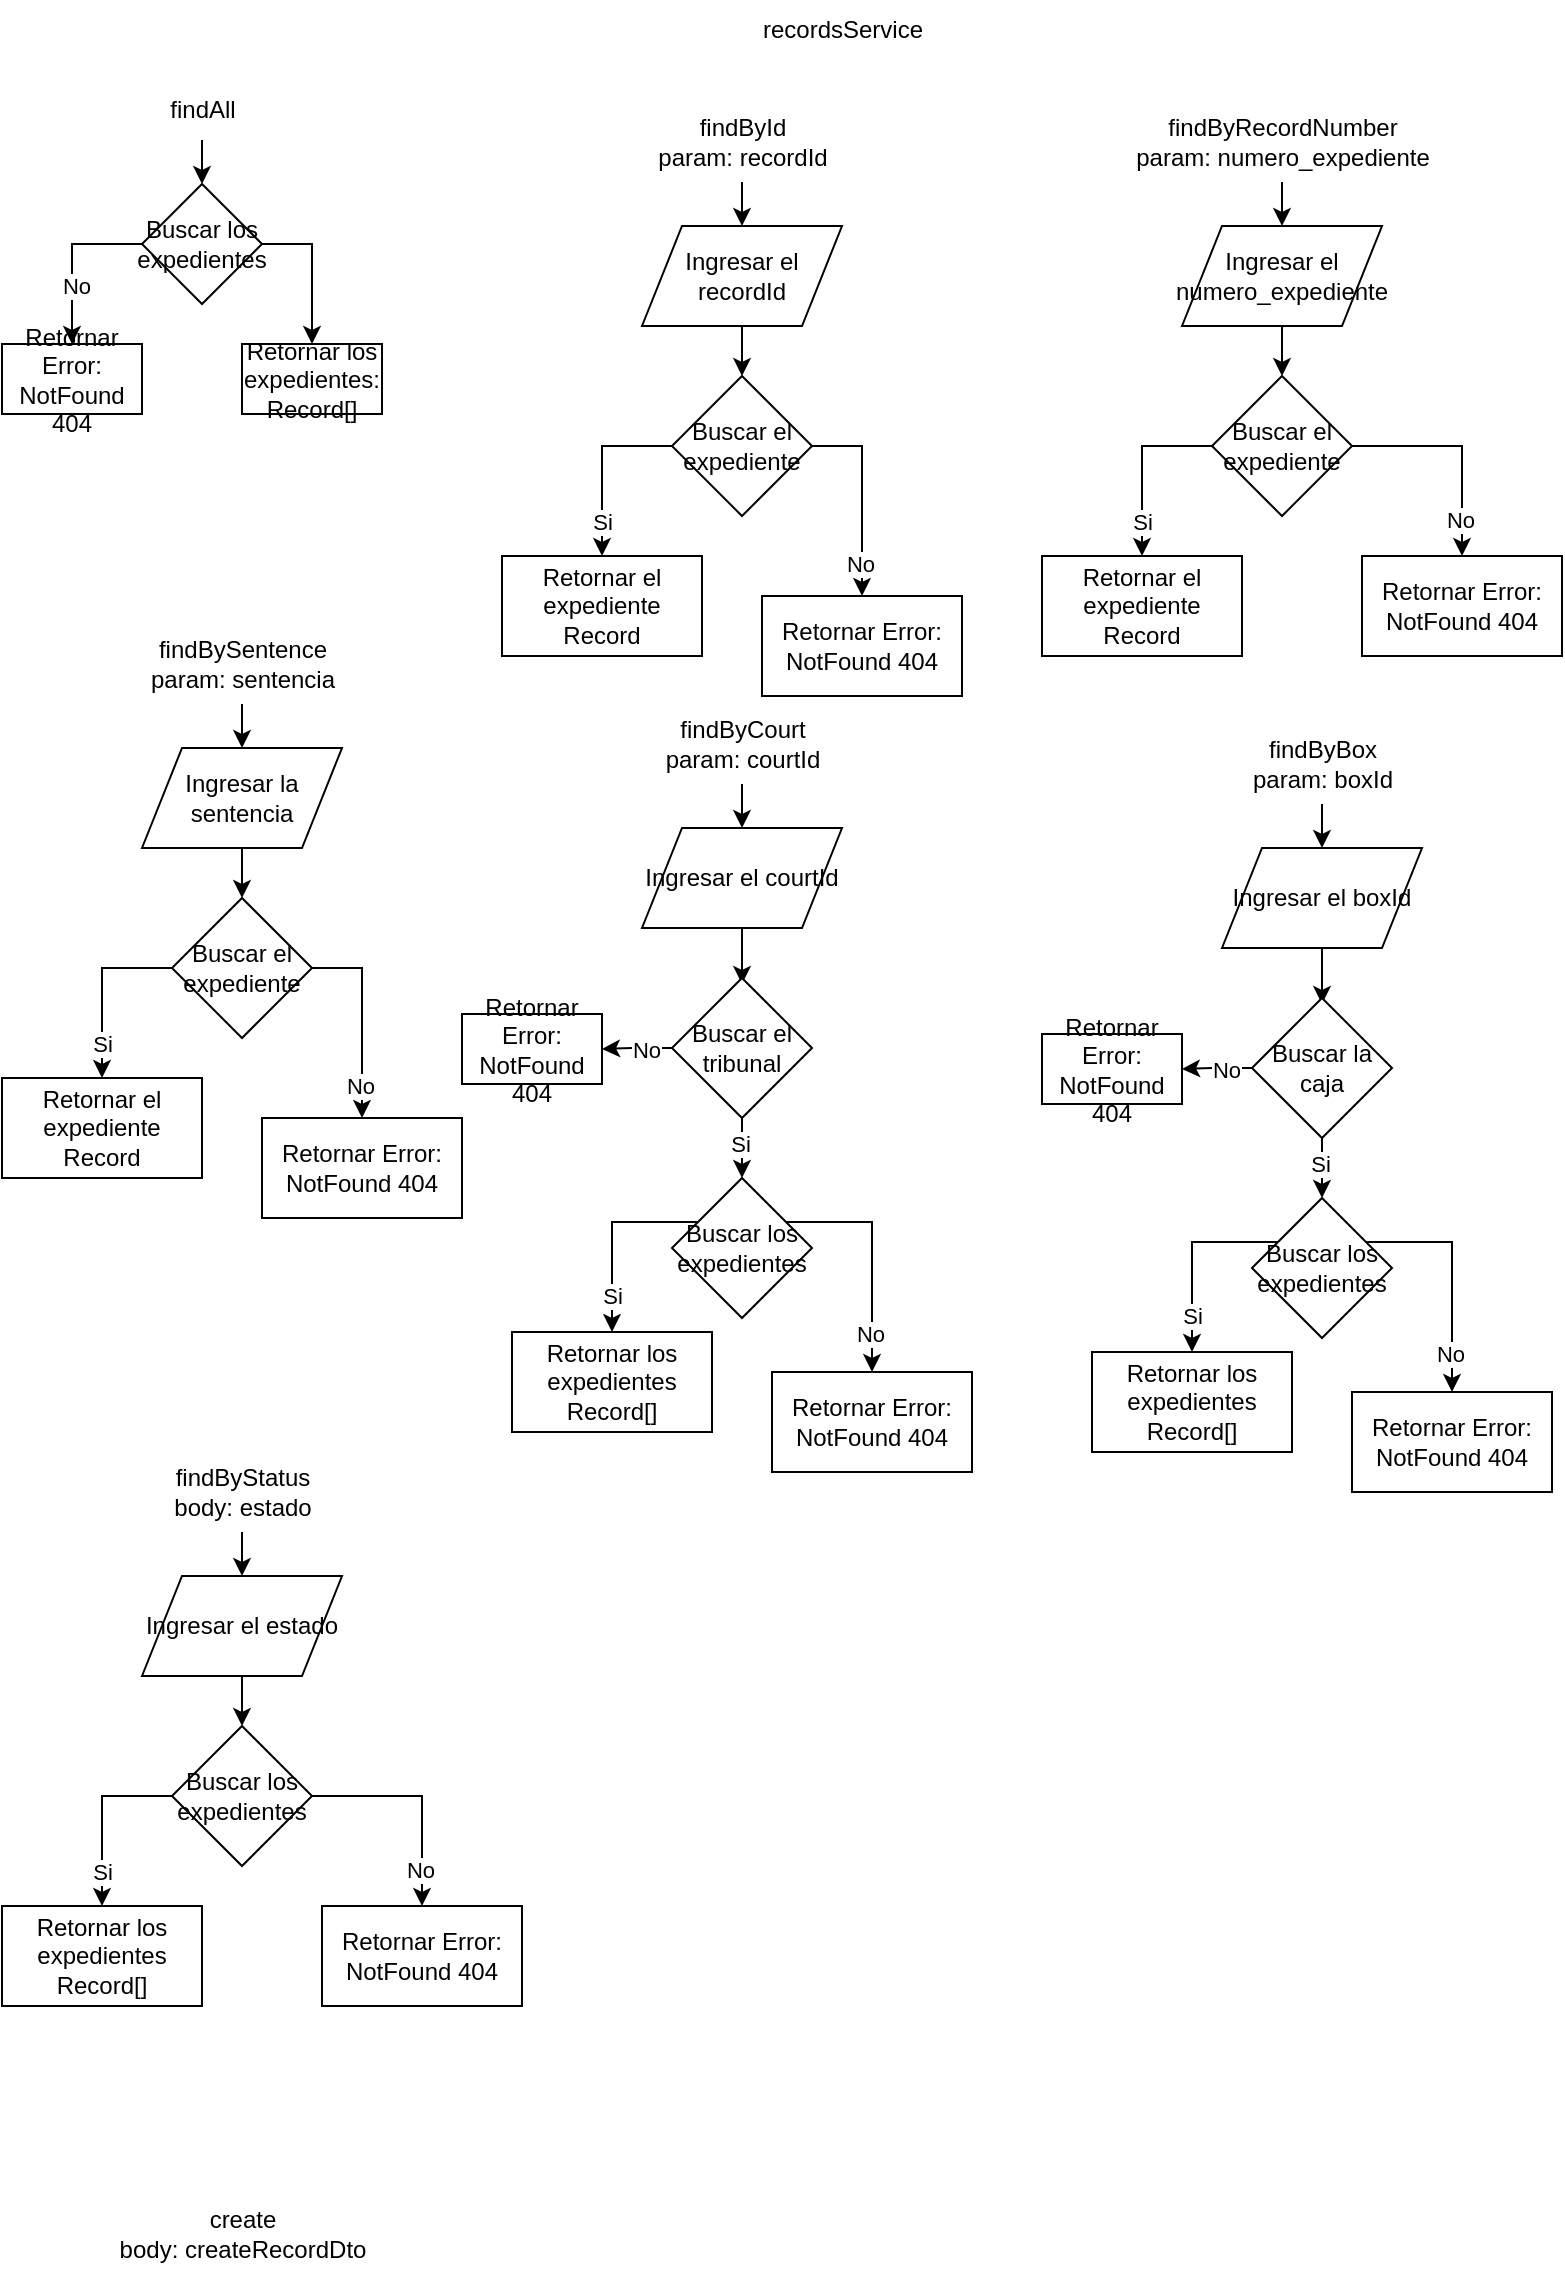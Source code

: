 <mxfile version="24.7.17">
  <diagram name="Página-1" id="HGxItiI6D58sy884sVqJ">
    <mxGraphModel dx="1160" dy="589" grid="1" gridSize="10" guides="1" tooltips="1" connect="1" arrows="1" fold="1" page="1" pageScale="1" pageWidth="850" pageHeight="1100" math="0" shadow="0">
      <root>
        <mxCell id="0" />
        <mxCell id="1" parent="0" />
        <mxCell id="gbw0nadR2lrwM5C2XNWw-2" style="edgeStyle=orthogonalEdgeStyle;rounded=0;orthogonalLoop=1;jettySize=auto;html=1;" edge="1" parent="1" source="gbw0nadR2lrwM5C2XNWw-1" target="gbw0nadR2lrwM5C2XNWw-3">
          <mxGeometry relative="1" as="geometry">
            <mxPoint x="110" y="130" as="targetPoint" />
          </mxGeometry>
        </mxCell>
        <mxCell id="gbw0nadR2lrwM5C2XNWw-1" value="findAll" style="text;html=1;align=center;verticalAlign=middle;resizable=0;points=[];autosize=1;strokeColor=none;fillColor=none;" vertex="1" parent="1">
          <mxGeometry x="80" y="48" width="60" height="30" as="geometry" />
        </mxCell>
        <mxCell id="gbw0nadR2lrwM5C2XNWw-4" style="edgeStyle=orthogonalEdgeStyle;rounded=0;orthogonalLoop=1;jettySize=auto;html=1;" edge="1" parent="1" source="gbw0nadR2lrwM5C2XNWw-3" target="gbw0nadR2lrwM5C2XNWw-5">
          <mxGeometry relative="1" as="geometry">
            <mxPoint x="40" y="190" as="targetPoint" />
            <Array as="points">
              <mxPoint x="45" y="130" />
            </Array>
          </mxGeometry>
        </mxCell>
        <mxCell id="gbw0nadR2lrwM5C2XNWw-6" value="No" style="edgeLabel;html=1;align=center;verticalAlign=middle;resizable=0;points=[];" vertex="1" connectable="0" parent="gbw0nadR2lrwM5C2XNWw-4">
          <mxGeometry x="0.308" y="2" relative="1" as="geometry">
            <mxPoint as="offset" />
          </mxGeometry>
        </mxCell>
        <mxCell id="gbw0nadR2lrwM5C2XNWw-7" style="edgeStyle=orthogonalEdgeStyle;rounded=0;orthogonalLoop=1;jettySize=auto;html=1;" edge="1" parent="1" source="gbw0nadR2lrwM5C2XNWw-3" target="gbw0nadR2lrwM5C2XNWw-8">
          <mxGeometry relative="1" as="geometry">
            <mxPoint x="170" y="180" as="targetPoint" />
            <Array as="points">
              <mxPoint x="165" y="130" />
            </Array>
          </mxGeometry>
        </mxCell>
        <mxCell id="gbw0nadR2lrwM5C2XNWw-3" value="Buscar los expedientes" style="rhombus;whiteSpace=wrap;html=1;" vertex="1" parent="1">
          <mxGeometry x="80" y="100" width="60" height="60" as="geometry" />
        </mxCell>
        <mxCell id="gbw0nadR2lrwM5C2XNWw-5" value="Retornar Error: NotFound 404" style="rounded=0;whiteSpace=wrap;html=1;" vertex="1" parent="1">
          <mxGeometry x="10" y="180" width="70" height="35" as="geometry" />
        </mxCell>
        <mxCell id="gbw0nadR2lrwM5C2XNWw-8" value="Retornar los expedientes: Record[]" style="rounded=0;whiteSpace=wrap;html=1;" vertex="1" parent="1">
          <mxGeometry x="130" y="180" width="70" height="35" as="geometry" />
        </mxCell>
        <mxCell id="gbw0nadR2lrwM5C2XNWw-9" value="recordsService" style="text;html=1;align=center;verticalAlign=middle;resizable=0;points=[];autosize=1;strokeColor=none;fillColor=none;" vertex="1" parent="1">
          <mxGeometry x="380" y="8" width="100" height="30" as="geometry" />
        </mxCell>
        <mxCell id="gbw0nadR2lrwM5C2XNWw-11" style="edgeStyle=orthogonalEdgeStyle;rounded=0;orthogonalLoop=1;jettySize=auto;html=1;" edge="1" parent="1" source="gbw0nadR2lrwM5C2XNWw-10" target="gbw0nadR2lrwM5C2XNWw-13">
          <mxGeometry relative="1" as="geometry">
            <mxPoint x="380" y="126" as="targetPoint" />
          </mxGeometry>
        </mxCell>
        <mxCell id="gbw0nadR2lrwM5C2XNWw-10" value="&lt;div&gt;findById&lt;/div&gt;&lt;div&gt;param: recordId&lt;br&gt;&lt;/div&gt;" style="text;html=1;align=center;verticalAlign=middle;resizable=0;points=[];autosize=1;strokeColor=none;fillColor=none;" vertex="1" parent="1">
          <mxGeometry x="325" y="59" width="110" height="40" as="geometry" />
        </mxCell>
        <mxCell id="gbw0nadR2lrwM5C2XNWw-14" style="edgeStyle=orthogonalEdgeStyle;rounded=0;orthogonalLoop=1;jettySize=auto;html=1;" edge="1" parent="1" source="gbw0nadR2lrwM5C2XNWw-13" target="gbw0nadR2lrwM5C2XNWw-15">
          <mxGeometry relative="1" as="geometry">
            <mxPoint x="380" y="216" as="targetPoint" />
          </mxGeometry>
        </mxCell>
        <mxCell id="gbw0nadR2lrwM5C2XNWw-13" value="Ingresar el recordId" style="shape=parallelogram;perimeter=parallelogramPerimeter;whiteSpace=wrap;html=1;fixedSize=1;" vertex="1" parent="1">
          <mxGeometry x="330" y="121" width="100" height="50" as="geometry" />
        </mxCell>
        <mxCell id="gbw0nadR2lrwM5C2XNWw-16" style="edgeStyle=orthogonalEdgeStyle;rounded=0;orthogonalLoop=1;jettySize=auto;html=1;" edge="1" parent="1" source="gbw0nadR2lrwM5C2XNWw-15" target="gbw0nadR2lrwM5C2XNWw-18">
          <mxGeometry relative="1" as="geometry">
            <mxPoint x="310" y="296" as="targetPoint" />
            <Array as="points">
              <mxPoint x="310" y="231" />
              <mxPoint x="310" y="296" />
            </Array>
          </mxGeometry>
        </mxCell>
        <mxCell id="gbw0nadR2lrwM5C2XNWw-17" value="Si" style="edgeLabel;html=1;align=center;verticalAlign=middle;resizable=0;points=[];" vertex="1" connectable="0" parent="gbw0nadR2lrwM5C2XNWw-16">
          <mxGeometry x="0.622" relative="1" as="geometry">
            <mxPoint as="offset" />
          </mxGeometry>
        </mxCell>
        <mxCell id="gbw0nadR2lrwM5C2XNWw-20" style="edgeStyle=orthogonalEdgeStyle;rounded=0;orthogonalLoop=1;jettySize=auto;html=1;" edge="1" parent="1" source="gbw0nadR2lrwM5C2XNWw-15" target="gbw0nadR2lrwM5C2XNWw-21">
          <mxGeometry relative="1" as="geometry">
            <mxPoint x="450" y="286.0" as="targetPoint" />
            <Array as="points">
              <mxPoint x="440" y="231" />
            </Array>
          </mxGeometry>
        </mxCell>
        <mxCell id="gbw0nadR2lrwM5C2XNWw-22" value="No" style="edgeLabel;html=1;align=center;verticalAlign=middle;resizable=0;points=[];" vertex="1" connectable="0" parent="gbw0nadR2lrwM5C2XNWw-20">
          <mxGeometry x="0.675" y="-1" relative="1" as="geometry">
            <mxPoint as="offset" />
          </mxGeometry>
        </mxCell>
        <mxCell id="gbw0nadR2lrwM5C2XNWw-15" value="Buscar el expediente" style="rhombus;whiteSpace=wrap;html=1;" vertex="1" parent="1">
          <mxGeometry x="345" y="196" width="70" height="70" as="geometry" />
        </mxCell>
        <mxCell id="gbw0nadR2lrwM5C2XNWw-18" value="Retornar el expediente Record" style="rounded=0;whiteSpace=wrap;html=1;" vertex="1" parent="1">
          <mxGeometry x="260" y="286" width="100" height="50" as="geometry" />
        </mxCell>
        <mxCell id="gbw0nadR2lrwM5C2XNWw-21" value="Retornar Error: NotFound 404 " style="rounded=0;whiteSpace=wrap;html=1;" vertex="1" parent="1">
          <mxGeometry x="390" y="306" width="100" height="50" as="geometry" />
        </mxCell>
        <mxCell id="gbw0nadR2lrwM5C2XNWw-24" style="edgeStyle=orthogonalEdgeStyle;rounded=0;orthogonalLoop=1;jettySize=auto;html=1;" edge="1" parent="1" source="gbw0nadR2lrwM5C2XNWw-23" target="gbw0nadR2lrwM5C2XNWw-25">
          <mxGeometry relative="1" as="geometry">
            <mxPoint x="650" y="126" as="targetPoint" />
          </mxGeometry>
        </mxCell>
        <mxCell id="gbw0nadR2lrwM5C2XNWw-23" value="&lt;div&gt;findByRecordNumber&lt;/div&gt;&lt;div&gt;param: numero_expediente&lt;br&gt;&lt;/div&gt;" style="text;html=1;align=center;verticalAlign=middle;resizable=0;points=[];autosize=1;strokeColor=none;fillColor=none;" vertex="1" parent="1">
          <mxGeometry x="565" y="59" width="170" height="40" as="geometry" />
        </mxCell>
        <mxCell id="gbw0nadR2lrwM5C2XNWw-26" style="edgeStyle=orthogonalEdgeStyle;rounded=0;orthogonalLoop=1;jettySize=auto;html=1;entryX=0.5;entryY=0;entryDx=0;entryDy=0;" edge="1" parent="1" source="gbw0nadR2lrwM5C2XNWw-25" target="gbw0nadR2lrwM5C2XNWw-31">
          <mxGeometry relative="1" as="geometry">
            <mxPoint x="650" y="196" as="targetPoint" />
          </mxGeometry>
        </mxCell>
        <mxCell id="gbw0nadR2lrwM5C2XNWw-25" value="Ingresar el numero_expediente" style="shape=parallelogram;perimeter=parallelogramPerimeter;whiteSpace=wrap;html=1;fixedSize=1;" vertex="1" parent="1">
          <mxGeometry x="600" y="121" width="100" height="50" as="geometry" />
        </mxCell>
        <mxCell id="gbw0nadR2lrwM5C2XNWw-27" style="edgeStyle=orthogonalEdgeStyle;rounded=0;orthogonalLoop=1;jettySize=auto;html=1;" edge="1" parent="1" source="gbw0nadR2lrwM5C2XNWw-31" target="gbw0nadR2lrwM5C2XNWw-32">
          <mxGeometry relative="1" as="geometry">
            <mxPoint x="580" y="296" as="targetPoint" />
            <Array as="points">
              <mxPoint x="580" y="231" />
              <mxPoint x="580" y="296" />
            </Array>
          </mxGeometry>
        </mxCell>
        <mxCell id="gbw0nadR2lrwM5C2XNWw-28" value="Si" style="edgeLabel;html=1;align=center;verticalAlign=middle;resizable=0;points=[];" vertex="1" connectable="0" parent="gbw0nadR2lrwM5C2XNWw-27">
          <mxGeometry x="0.622" relative="1" as="geometry">
            <mxPoint as="offset" />
          </mxGeometry>
        </mxCell>
        <mxCell id="gbw0nadR2lrwM5C2XNWw-29" style="edgeStyle=orthogonalEdgeStyle;rounded=0;orthogonalLoop=1;jettySize=auto;html=1;" edge="1" parent="1" source="gbw0nadR2lrwM5C2XNWw-31" target="gbw0nadR2lrwM5C2XNWw-33">
          <mxGeometry relative="1" as="geometry">
            <mxPoint x="720" y="286.0" as="targetPoint" />
          </mxGeometry>
        </mxCell>
        <mxCell id="gbw0nadR2lrwM5C2XNWw-30" value="No" style="edgeLabel;html=1;align=center;verticalAlign=middle;resizable=0;points=[];" vertex="1" connectable="0" parent="gbw0nadR2lrwM5C2XNWw-29">
          <mxGeometry x="0.675" y="-1" relative="1" as="geometry">
            <mxPoint as="offset" />
          </mxGeometry>
        </mxCell>
        <mxCell id="gbw0nadR2lrwM5C2XNWw-31" value="Buscar el expediente" style="rhombus;whiteSpace=wrap;html=1;" vertex="1" parent="1">
          <mxGeometry x="615" y="196" width="70" height="70" as="geometry" />
        </mxCell>
        <mxCell id="gbw0nadR2lrwM5C2XNWw-32" value="Retornar el expediente Record" style="rounded=0;whiteSpace=wrap;html=1;" vertex="1" parent="1">
          <mxGeometry x="530" y="286" width="100" height="50" as="geometry" />
        </mxCell>
        <mxCell id="gbw0nadR2lrwM5C2XNWw-33" value="Retornar Error: NotFound 404 " style="rounded=0;whiteSpace=wrap;html=1;" vertex="1" parent="1">
          <mxGeometry x="690" y="286" width="100" height="50" as="geometry" />
        </mxCell>
        <mxCell id="gbw0nadR2lrwM5C2XNWw-34" style="edgeStyle=orthogonalEdgeStyle;rounded=0;orthogonalLoop=1;jettySize=auto;html=1;" edge="1" parent="1" source="gbw0nadR2lrwM5C2XNWw-35" target="gbw0nadR2lrwM5C2XNWw-37">
          <mxGeometry relative="1" as="geometry">
            <mxPoint x="130" y="387" as="targetPoint" />
          </mxGeometry>
        </mxCell>
        <mxCell id="gbw0nadR2lrwM5C2XNWw-35" value="&lt;div&gt;findBySentence&lt;/div&gt;&lt;div&gt;param: sentencia&lt;br&gt;&lt;/div&gt;" style="text;html=1;align=center;verticalAlign=middle;resizable=0;points=[];autosize=1;strokeColor=none;fillColor=none;" vertex="1" parent="1">
          <mxGeometry x="70" y="320" width="120" height="40" as="geometry" />
        </mxCell>
        <mxCell id="gbw0nadR2lrwM5C2XNWw-36" style="edgeStyle=orthogonalEdgeStyle;rounded=0;orthogonalLoop=1;jettySize=auto;html=1;" edge="1" parent="1" source="gbw0nadR2lrwM5C2XNWw-37" target="gbw0nadR2lrwM5C2XNWw-42">
          <mxGeometry relative="1" as="geometry">
            <mxPoint x="130" y="477" as="targetPoint" />
          </mxGeometry>
        </mxCell>
        <mxCell id="gbw0nadR2lrwM5C2XNWw-37" value="Ingresar la sentencia" style="shape=parallelogram;perimeter=parallelogramPerimeter;whiteSpace=wrap;html=1;fixedSize=1;" vertex="1" parent="1">
          <mxGeometry x="80" y="382" width="100" height="50" as="geometry" />
        </mxCell>
        <mxCell id="gbw0nadR2lrwM5C2XNWw-38" style="edgeStyle=orthogonalEdgeStyle;rounded=0;orthogonalLoop=1;jettySize=auto;html=1;" edge="1" parent="1" source="gbw0nadR2lrwM5C2XNWw-42" target="gbw0nadR2lrwM5C2XNWw-43">
          <mxGeometry relative="1" as="geometry">
            <mxPoint x="60" y="557" as="targetPoint" />
            <Array as="points">
              <mxPoint x="60" y="492" />
              <mxPoint x="60" y="557" />
            </Array>
          </mxGeometry>
        </mxCell>
        <mxCell id="gbw0nadR2lrwM5C2XNWw-39" value="Si" style="edgeLabel;html=1;align=center;verticalAlign=middle;resizable=0;points=[];" vertex="1" connectable="0" parent="gbw0nadR2lrwM5C2XNWw-38">
          <mxGeometry x="0.622" relative="1" as="geometry">
            <mxPoint as="offset" />
          </mxGeometry>
        </mxCell>
        <mxCell id="gbw0nadR2lrwM5C2XNWw-40" style="edgeStyle=orthogonalEdgeStyle;rounded=0;orthogonalLoop=1;jettySize=auto;html=1;" edge="1" parent="1" source="gbw0nadR2lrwM5C2XNWw-42" target="gbw0nadR2lrwM5C2XNWw-44">
          <mxGeometry relative="1" as="geometry">
            <mxPoint x="200" y="547" as="targetPoint" />
            <Array as="points">
              <mxPoint x="190" y="492" />
            </Array>
          </mxGeometry>
        </mxCell>
        <mxCell id="gbw0nadR2lrwM5C2XNWw-41" value="No" style="edgeLabel;html=1;align=center;verticalAlign=middle;resizable=0;points=[];" vertex="1" connectable="0" parent="gbw0nadR2lrwM5C2XNWw-40">
          <mxGeometry x="0.675" y="-1" relative="1" as="geometry">
            <mxPoint as="offset" />
          </mxGeometry>
        </mxCell>
        <mxCell id="gbw0nadR2lrwM5C2XNWw-42" value="Buscar el expediente" style="rhombus;whiteSpace=wrap;html=1;" vertex="1" parent="1">
          <mxGeometry x="95" y="457" width="70" height="70" as="geometry" />
        </mxCell>
        <mxCell id="gbw0nadR2lrwM5C2XNWw-43" value="Retornar el expediente Record" style="rounded=0;whiteSpace=wrap;html=1;" vertex="1" parent="1">
          <mxGeometry x="10" y="547" width="100" height="50" as="geometry" />
        </mxCell>
        <mxCell id="gbw0nadR2lrwM5C2XNWw-44" value="Retornar Error: NotFound 404 " style="rounded=0;whiteSpace=wrap;html=1;" vertex="1" parent="1">
          <mxGeometry x="140" y="567" width="100" height="50" as="geometry" />
        </mxCell>
        <mxCell id="gbw0nadR2lrwM5C2XNWw-45" style="edgeStyle=orthogonalEdgeStyle;rounded=0;orthogonalLoop=1;jettySize=auto;html=1;" edge="1" parent="1" source="gbw0nadR2lrwM5C2XNWw-46" target="gbw0nadR2lrwM5C2XNWw-48">
          <mxGeometry relative="1" as="geometry">
            <mxPoint x="380" y="427" as="targetPoint" />
          </mxGeometry>
        </mxCell>
        <mxCell id="gbw0nadR2lrwM5C2XNWw-46" value="&lt;div&gt;findByCourt&lt;/div&gt;&lt;div&gt;param: courtId&lt;br&gt;&lt;/div&gt;" style="text;html=1;align=center;verticalAlign=middle;resizable=0;points=[];autosize=1;strokeColor=none;fillColor=none;" vertex="1" parent="1">
          <mxGeometry x="330" y="360" width="100" height="40" as="geometry" />
        </mxCell>
        <mxCell id="gbw0nadR2lrwM5C2XNWw-47" style="edgeStyle=orthogonalEdgeStyle;rounded=0;orthogonalLoop=1;jettySize=auto;html=1;" edge="1" parent="1" source="gbw0nadR2lrwM5C2XNWw-48">
          <mxGeometry relative="1" as="geometry">
            <mxPoint x="380" y="500" as="targetPoint" />
            <Array as="points">
              <mxPoint x="380" y="490" />
              <mxPoint x="380" y="490" />
            </Array>
          </mxGeometry>
        </mxCell>
        <mxCell id="gbw0nadR2lrwM5C2XNWw-48" value="Ingresar el courtId" style="shape=parallelogram;perimeter=parallelogramPerimeter;whiteSpace=wrap;html=1;fixedSize=1;" vertex="1" parent="1">
          <mxGeometry x="330" y="422" width="100" height="50" as="geometry" />
        </mxCell>
        <mxCell id="gbw0nadR2lrwM5C2XNWw-49" style="edgeStyle=orthogonalEdgeStyle;rounded=0;orthogonalLoop=1;jettySize=auto;html=1;" edge="1" parent="1" source="gbw0nadR2lrwM5C2XNWw-53" target="gbw0nadR2lrwM5C2XNWw-54">
          <mxGeometry relative="1" as="geometry">
            <mxPoint x="315" y="684" as="targetPoint" />
            <Array as="points">
              <mxPoint x="315" y="619" />
              <mxPoint x="315" y="684" />
            </Array>
          </mxGeometry>
        </mxCell>
        <mxCell id="gbw0nadR2lrwM5C2XNWw-50" value="Si" style="edgeLabel;html=1;align=center;verticalAlign=middle;resizable=0;points=[];" vertex="1" connectable="0" parent="gbw0nadR2lrwM5C2XNWw-49">
          <mxGeometry x="0.622" relative="1" as="geometry">
            <mxPoint as="offset" />
          </mxGeometry>
        </mxCell>
        <mxCell id="gbw0nadR2lrwM5C2XNWw-51" style="edgeStyle=orthogonalEdgeStyle;rounded=0;orthogonalLoop=1;jettySize=auto;html=1;" edge="1" parent="1" source="gbw0nadR2lrwM5C2XNWw-53" target="gbw0nadR2lrwM5C2XNWw-55">
          <mxGeometry relative="1" as="geometry">
            <mxPoint x="455" y="674" as="targetPoint" />
            <Array as="points">
              <mxPoint x="445" y="619" />
            </Array>
          </mxGeometry>
        </mxCell>
        <mxCell id="gbw0nadR2lrwM5C2XNWw-52" value="No" style="edgeLabel;html=1;align=center;verticalAlign=middle;resizable=0;points=[];" vertex="1" connectable="0" parent="gbw0nadR2lrwM5C2XNWw-51">
          <mxGeometry x="0.675" y="-1" relative="1" as="geometry">
            <mxPoint as="offset" />
          </mxGeometry>
        </mxCell>
        <mxCell id="gbw0nadR2lrwM5C2XNWw-53" value="Buscar los expedientes" style="rhombus;whiteSpace=wrap;html=1;" vertex="1" parent="1">
          <mxGeometry x="345" y="597" width="70" height="70" as="geometry" />
        </mxCell>
        <mxCell id="gbw0nadR2lrwM5C2XNWw-54" value="Retornar los expedientes Record[]" style="rounded=0;whiteSpace=wrap;html=1;" vertex="1" parent="1">
          <mxGeometry x="265" y="674" width="100" height="50" as="geometry" />
        </mxCell>
        <mxCell id="gbw0nadR2lrwM5C2XNWw-55" value="Retornar Error: NotFound 404 " style="rounded=0;whiteSpace=wrap;html=1;" vertex="1" parent="1">
          <mxGeometry x="395" y="694" width="100" height="50" as="geometry" />
        </mxCell>
        <mxCell id="gbw0nadR2lrwM5C2XNWw-57" style="edgeStyle=orthogonalEdgeStyle;rounded=0;orthogonalLoop=1;jettySize=auto;html=1;" edge="1" parent="1" source="gbw0nadR2lrwM5C2XNWw-56" target="gbw0nadR2lrwM5C2XNWw-59">
          <mxGeometry relative="1" as="geometry">
            <mxPoint x="300" y="532" as="targetPoint" />
          </mxGeometry>
        </mxCell>
        <mxCell id="gbw0nadR2lrwM5C2XNWw-58" value="No" style="edgeLabel;html=1;align=center;verticalAlign=middle;resizable=0;points=[];" vertex="1" connectable="0" parent="gbw0nadR2lrwM5C2XNWw-57">
          <mxGeometry x="-0.266" y="1" relative="1" as="geometry">
            <mxPoint as="offset" />
          </mxGeometry>
        </mxCell>
        <mxCell id="gbw0nadR2lrwM5C2XNWw-60" style="edgeStyle=orthogonalEdgeStyle;rounded=0;orthogonalLoop=1;jettySize=auto;html=1;entryX=0.5;entryY=0;entryDx=0;entryDy=0;" edge="1" parent="1" source="gbw0nadR2lrwM5C2XNWw-56" target="gbw0nadR2lrwM5C2XNWw-53">
          <mxGeometry relative="1" as="geometry" />
        </mxCell>
        <mxCell id="gbw0nadR2lrwM5C2XNWw-61" value="Si" style="edgeLabel;html=1;align=center;verticalAlign=middle;resizable=0;points=[];" vertex="1" connectable="0" parent="gbw0nadR2lrwM5C2XNWw-60">
          <mxGeometry x="0.292" y="-1" relative="1" as="geometry">
            <mxPoint as="offset" />
          </mxGeometry>
        </mxCell>
        <mxCell id="gbw0nadR2lrwM5C2XNWw-56" value="Buscar el tribunal" style="rhombus;whiteSpace=wrap;html=1;" vertex="1" parent="1">
          <mxGeometry x="345" y="497" width="70" height="70" as="geometry" />
        </mxCell>
        <mxCell id="gbw0nadR2lrwM5C2XNWw-59" value="Retornar Error: NotFound 404" style="rounded=0;whiteSpace=wrap;html=1;" vertex="1" parent="1">
          <mxGeometry x="240" y="515" width="70" height="35" as="geometry" />
        </mxCell>
        <mxCell id="gbw0nadR2lrwM5C2XNWw-79" style="edgeStyle=orthogonalEdgeStyle;rounded=0;orthogonalLoop=1;jettySize=auto;html=1;" edge="1" parent="1" source="gbw0nadR2lrwM5C2XNWw-80" target="gbw0nadR2lrwM5C2XNWw-82">
          <mxGeometry relative="1" as="geometry">
            <mxPoint x="670" y="437" as="targetPoint" />
          </mxGeometry>
        </mxCell>
        <mxCell id="gbw0nadR2lrwM5C2XNWw-80" value="&lt;div&gt;findByBox&lt;/div&gt;&lt;div&gt;param: boxId&lt;br&gt;&lt;/div&gt;" style="text;html=1;align=center;verticalAlign=middle;resizable=0;points=[];autosize=1;strokeColor=none;fillColor=none;" vertex="1" parent="1">
          <mxGeometry x="625" y="370" width="90" height="40" as="geometry" />
        </mxCell>
        <mxCell id="gbw0nadR2lrwM5C2XNWw-81" style="edgeStyle=orthogonalEdgeStyle;rounded=0;orthogonalLoop=1;jettySize=auto;html=1;" edge="1" parent="1" source="gbw0nadR2lrwM5C2XNWw-82">
          <mxGeometry relative="1" as="geometry">
            <mxPoint x="670" y="510" as="targetPoint" />
            <Array as="points">
              <mxPoint x="670" y="500" />
              <mxPoint x="670" y="500" />
            </Array>
          </mxGeometry>
        </mxCell>
        <mxCell id="gbw0nadR2lrwM5C2XNWw-82" value="Ingresar el boxId" style="shape=parallelogram;perimeter=parallelogramPerimeter;whiteSpace=wrap;html=1;fixedSize=1;" vertex="1" parent="1">
          <mxGeometry x="620" y="432" width="100" height="50" as="geometry" />
        </mxCell>
        <mxCell id="gbw0nadR2lrwM5C2XNWw-83" style="edgeStyle=orthogonalEdgeStyle;rounded=0;orthogonalLoop=1;jettySize=auto;html=1;" edge="1" parent="1" source="gbw0nadR2lrwM5C2XNWw-87" target="gbw0nadR2lrwM5C2XNWw-88">
          <mxGeometry relative="1" as="geometry">
            <mxPoint x="605" y="694" as="targetPoint" />
            <Array as="points">
              <mxPoint x="605" y="629" />
              <mxPoint x="605" y="694" />
            </Array>
          </mxGeometry>
        </mxCell>
        <mxCell id="gbw0nadR2lrwM5C2XNWw-84" value="Si" style="edgeLabel;html=1;align=center;verticalAlign=middle;resizable=0;points=[];" vertex="1" connectable="0" parent="gbw0nadR2lrwM5C2XNWw-83">
          <mxGeometry x="0.622" relative="1" as="geometry">
            <mxPoint as="offset" />
          </mxGeometry>
        </mxCell>
        <mxCell id="gbw0nadR2lrwM5C2XNWw-85" style="edgeStyle=orthogonalEdgeStyle;rounded=0;orthogonalLoop=1;jettySize=auto;html=1;" edge="1" parent="1" source="gbw0nadR2lrwM5C2XNWw-87" target="gbw0nadR2lrwM5C2XNWw-89">
          <mxGeometry relative="1" as="geometry">
            <mxPoint x="745" y="684" as="targetPoint" />
            <Array as="points">
              <mxPoint x="735" y="629" />
            </Array>
          </mxGeometry>
        </mxCell>
        <mxCell id="gbw0nadR2lrwM5C2XNWw-86" value="No" style="edgeLabel;html=1;align=center;verticalAlign=middle;resizable=0;points=[];" vertex="1" connectable="0" parent="gbw0nadR2lrwM5C2XNWw-85">
          <mxGeometry x="0.675" y="-1" relative="1" as="geometry">
            <mxPoint as="offset" />
          </mxGeometry>
        </mxCell>
        <mxCell id="gbw0nadR2lrwM5C2XNWw-87" value="Buscar los expedientes" style="rhombus;whiteSpace=wrap;html=1;" vertex="1" parent="1">
          <mxGeometry x="635" y="607" width="70" height="70" as="geometry" />
        </mxCell>
        <mxCell id="gbw0nadR2lrwM5C2XNWw-88" value="Retornar los expedientes Record[]" style="rounded=0;whiteSpace=wrap;html=1;" vertex="1" parent="1">
          <mxGeometry x="555" y="684" width="100" height="50" as="geometry" />
        </mxCell>
        <mxCell id="gbw0nadR2lrwM5C2XNWw-89" value="Retornar Error: NotFound 404 " style="rounded=0;whiteSpace=wrap;html=1;" vertex="1" parent="1">
          <mxGeometry x="685" y="704" width="100" height="50" as="geometry" />
        </mxCell>
        <mxCell id="gbw0nadR2lrwM5C2XNWw-90" style="edgeStyle=orthogonalEdgeStyle;rounded=0;orthogonalLoop=1;jettySize=auto;html=1;" edge="1" parent="1" source="gbw0nadR2lrwM5C2XNWw-94" target="gbw0nadR2lrwM5C2XNWw-95">
          <mxGeometry relative="1" as="geometry">
            <mxPoint x="590" y="542" as="targetPoint" />
          </mxGeometry>
        </mxCell>
        <mxCell id="gbw0nadR2lrwM5C2XNWw-91" value="No" style="edgeLabel;html=1;align=center;verticalAlign=middle;resizable=0;points=[];" vertex="1" connectable="0" parent="gbw0nadR2lrwM5C2XNWw-90">
          <mxGeometry x="-0.266" y="1" relative="1" as="geometry">
            <mxPoint as="offset" />
          </mxGeometry>
        </mxCell>
        <mxCell id="gbw0nadR2lrwM5C2XNWw-92" style="edgeStyle=orthogonalEdgeStyle;rounded=0;orthogonalLoop=1;jettySize=auto;html=1;entryX=0.5;entryY=0;entryDx=0;entryDy=0;" edge="1" parent="1" source="gbw0nadR2lrwM5C2XNWw-94" target="gbw0nadR2lrwM5C2XNWw-87">
          <mxGeometry relative="1" as="geometry" />
        </mxCell>
        <mxCell id="gbw0nadR2lrwM5C2XNWw-93" value="Si" style="edgeLabel;html=1;align=center;verticalAlign=middle;resizable=0;points=[];" vertex="1" connectable="0" parent="gbw0nadR2lrwM5C2XNWw-92">
          <mxGeometry x="0.292" y="-1" relative="1" as="geometry">
            <mxPoint as="offset" />
          </mxGeometry>
        </mxCell>
        <mxCell id="gbw0nadR2lrwM5C2XNWw-94" value="Buscar la caja" style="rhombus;whiteSpace=wrap;html=1;" vertex="1" parent="1">
          <mxGeometry x="635" y="507" width="70" height="70" as="geometry" />
        </mxCell>
        <mxCell id="gbw0nadR2lrwM5C2XNWw-95" value="Retornar Error: NotFound 404" style="rounded=0;whiteSpace=wrap;html=1;" vertex="1" parent="1">
          <mxGeometry x="530" y="525" width="70" height="35" as="geometry" />
        </mxCell>
        <mxCell id="gbw0nadR2lrwM5C2XNWw-96" style="edgeStyle=orthogonalEdgeStyle;rounded=0;orthogonalLoop=1;jettySize=auto;html=1;" edge="1" parent="1" source="gbw0nadR2lrwM5C2XNWw-97" target="gbw0nadR2lrwM5C2XNWw-99">
          <mxGeometry relative="1" as="geometry">
            <mxPoint x="130" y="801" as="targetPoint" />
          </mxGeometry>
        </mxCell>
        <mxCell id="gbw0nadR2lrwM5C2XNWw-97" value="&lt;div&gt;findByStatus&lt;/div&gt;&lt;div&gt;body: estado&lt;br&gt;&lt;/div&gt;" style="text;html=1;align=center;verticalAlign=middle;resizable=0;points=[];autosize=1;strokeColor=none;fillColor=none;" vertex="1" parent="1">
          <mxGeometry x="85" y="734" width="90" height="40" as="geometry" />
        </mxCell>
        <mxCell id="gbw0nadR2lrwM5C2XNWw-98" style="edgeStyle=orthogonalEdgeStyle;rounded=0;orthogonalLoop=1;jettySize=auto;html=1;entryX=0.5;entryY=0;entryDx=0;entryDy=0;" edge="1" parent="1" source="gbw0nadR2lrwM5C2XNWw-99" target="gbw0nadR2lrwM5C2XNWw-104">
          <mxGeometry relative="1" as="geometry">
            <mxPoint x="130" y="871" as="targetPoint" />
          </mxGeometry>
        </mxCell>
        <mxCell id="gbw0nadR2lrwM5C2XNWw-99" value="Ingresar el estado" style="shape=parallelogram;perimeter=parallelogramPerimeter;whiteSpace=wrap;html=1;fixedSize=1;" vertex="1" parent="1">
          <mxGeometry x="80" y="796" width="100" height="50" as="geometry" />
        </mxCell>
        <mxCell id="gbw0nadR2lrwM5C2XNWw-100" style="edgeStyle=orthogonalEdgeStyle;rounded=0;orthogonalLoop=1;jettySize=auto;html=1;" edge="1" parent="1" source="gbw0nadR2lrwM5C2XNWw-104" target="gbw0nadR2lrwM5C2XNWw-105">
          <mxGeometry relative="1" as="geometry">
            <mxPoint x="60" y="971" as="targetPoint" />
            <Array as="points">
              <mxPoint x="60" y="906" />
              <mxPoint x="60" y="971" />
            </Array>
          </mxGeometry>
        </mxCell>
        <mxCell id="gbw0nadR2lrwM5C2XNWw-101" value="Si" style="edgeLabel;html=1;align=center;verticalAlign=middle;resizable=0;points=[];" vertex="1" connectable="0" parent="gbw0nadR2lrwM5C2XNWw-100">
          <mxGeometry x="0.622" relative="1" as="geometry">
            <mxPoint as="offset" />
          </mxGeometry>
        </mxCell>
        <mxCell id="gbw0nadR2lrwM5C2XNWw-102" style="edgeStyle=orthogonalEdgeStyle;rounded=0;orthogonalLoop=1;jettySize=auto;html=1;" edge="1" parent="1" source="gbw0nadR2lrwM5C2XNWw-104" target="gbw0nadR2lrwM5C2XNWw-106">
          <mxGeometry relative="1" as="geometry">
            <mxPoint x="200" y="961" as="targetPoint" />
          </mxGeometry>
        </mxCell>
        <mxCell id="gbw0nadR2lrwM5C2XNWw-103" value="No" style="edgeLabel;html=1;align=center;verticalAlign=middle;resizable=0;points=[];" vertex="1" connectable="0" parent="gbw0nadR2lrwM5C2XNWw-102">
          <mxGeometry x="0.675" y="-1" relative="1" as="geometry">
            <mxPoint as="offset" />
          </mxGeometry>
        </mxCell>
        <mxCell id="gbw0nadR2lrwM5C2XNWw-104" value="Buscar los expedientes" style="rhombus;whiteSpace=wrap;html=1;" vertex="1" parent="1">
          <mxGeometry x="95" y="871" width="70" height="70" as="geometry" />
        </mxCell>
        <mxCell id="gbw0nadR2lrwM5C2XNWw-105" value="Retornar los expedientes Record[]" style="rounded=0;whiteSpace=wrap;html=1;" vertex="1" parent="1">
          <mxGeometry x="10" y="961" width="100" height="50" as="geometry" />
        </mxCell>
        <mxCell id="gbw0nadR2lrwM5C2XNWw-106" value="Retornar Error: NotFound 404 " style="rounded=0;whiteSpace=wrap;html=1;" vertex="1" parent="1">
          <mxGeometry x="170" y="961" width="100" height="50" as="geometry" />
        </mxCell>
        <mxCell id="gbw0nadR2lrwM5C2XNWw-107" value="&lt;div&gt;create&lt;/div&gt;&lt;div&gt;body: createRecordDto&lt;br&gt;&lt;/div&gt;" style="text;html=1;align=center;verticalAlign=middle;resizable=0;points=[];autosize=1;strokeColor=none;fillColor=none;" vertex="1" parent="1">
          <mxGeometry x="55" y="1105" width="150" height="40" as="geometry" />
        </mxCell>
      </root>
    </mxGraphModel>
  </diagram>
</mxfile>
